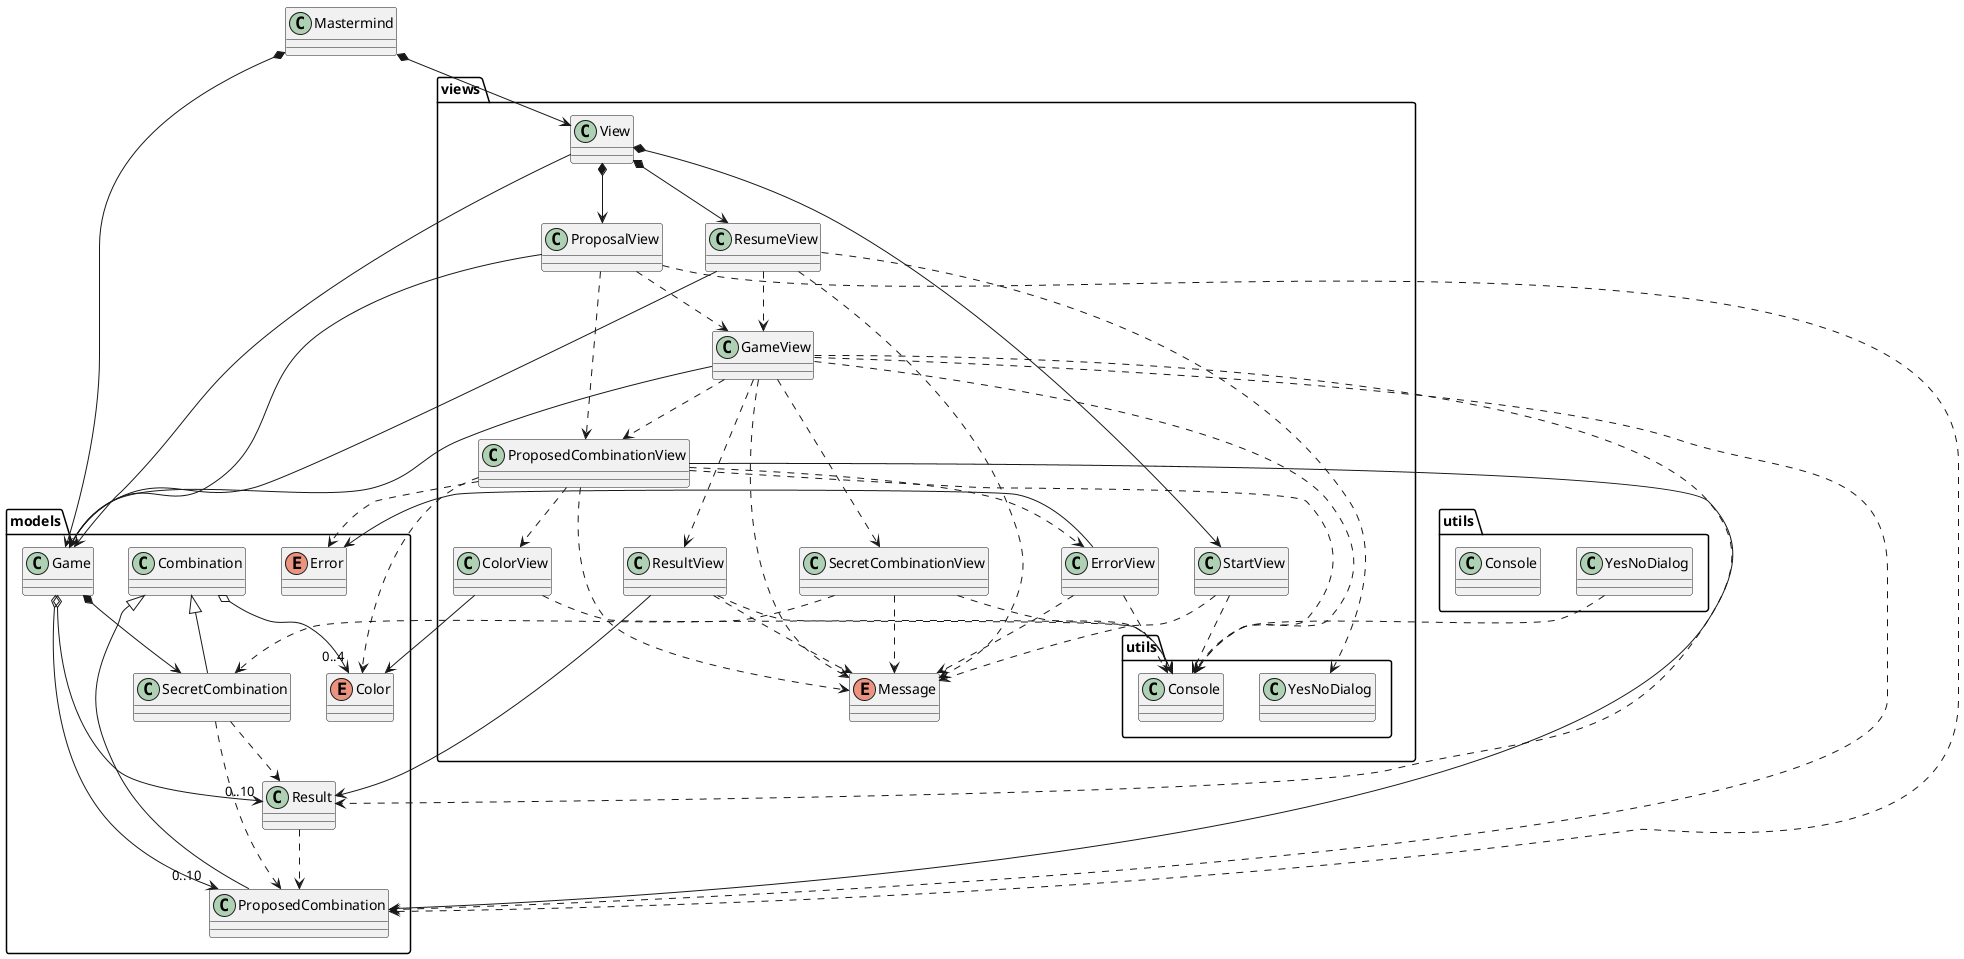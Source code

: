 @startuml Vista-modelo

Class Mastermind

Mastermind *--> models.Game
Mastermind *--> views.View

Package models <<Folder>> {

    Class Game
    Game *--> SecretCombination
    Game o--> "0..10" ProposedCombination
    Game o--> "0..10" Result

    Class Combination
    Combination <|-- SecretCombination
    Combination <|-- ProposedCombination
    Combination o--> "0..4" Color

    Class SecretCombination
    SecretCombination ..> ProposedCombination
    SecretCombination ..> Result

    Class ProposedCombination

    Class Result
    Result ..> ProposedCombination

    Enum Error

    Enum Color

}

Package views <<Folder>> {

    Class View
    View --> models.Game
    View *--> StartView
    View *--> ProposalView
    View *--> ResumeView

    Class StartView
    StartView ..> Message
    StartView ..> utils.Console

    Class ProposalView
    ProposalView --> models.Game
    ProposalView ..> GameView
    ProposalView ..> models.ProposedCombination
    ProposalView ..> ProposedCombinationView

    Class GameView
    GameView --> models.Game
    GameView ..> utils.Console
    GameView ..> Message
    GameView ..> SecretCombinationView
    GameView ..> models.ProposedCombination
    GameView ..> ProposedCombinationView
    GameView ..> models.Result
    GameView ..> ResultView

    Class SecretCombinationView
    SecretCombinationView ..> models.SecretCombination
    SecretCombinationView ..> utils.Console
    SecretCombinationView ..> Message

    Class ResultView
    ResultView --> models.Result
    ResultView ..> utils.Console
    ResultView ..> Message

    Class ProposedCombinationView
    ProposedCombinationView --> models.ProposedCombination
    ProposedCombinationView ..> utils.Console
    ProposedCombinationView ..> models.Error
    ProposedCombinationView ..> Message
    ProposedCombinationView ..> models.Color
    ProposedCombinationView ..> ColorView
    ProposedCombinationView ..> ErrorView

    Class ErrorView
    ErrorView --> models.Error
    ErrorView ..> utils.Console
    ErrorView ..> Message

    Class ColorView
    ColorView --> models.Color
    ColorView ..> utils.Console

    Class ResumeView
    ResumeView --> models.Game
    ResumeView ..> GameView
    ResumeView ..> utils.YesNoDialog
    ResumeView ..> Message

    Enum Message

}

Package utils <<Folder>> {
    Class YesNoDialog
    YesNoDialog ..> Console

    Class Console

}

@enduml